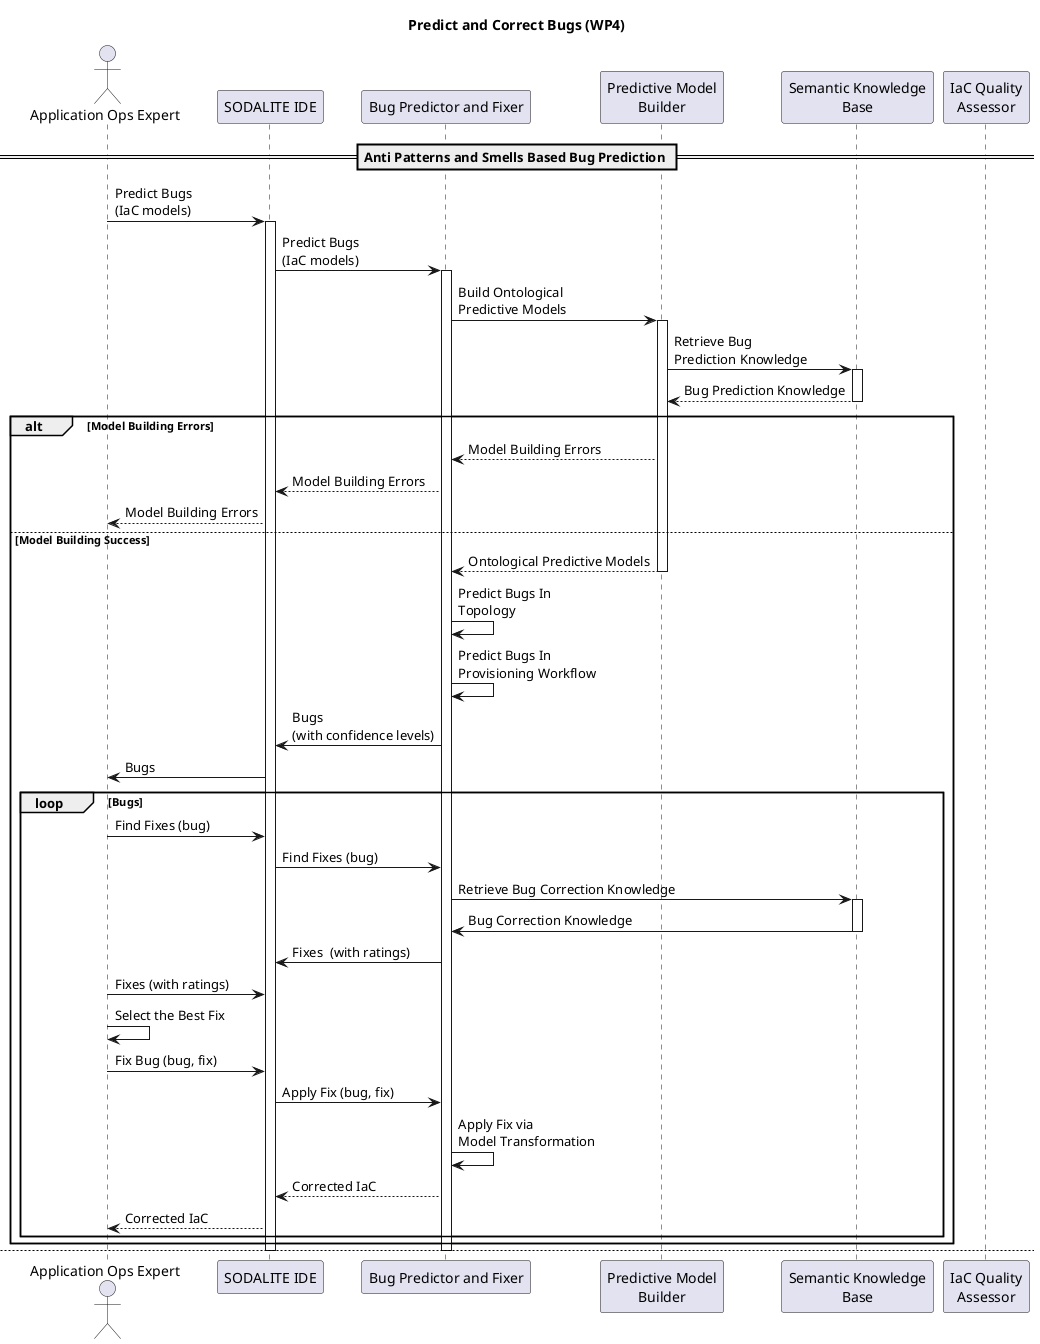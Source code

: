 @startuml

title Predict and Correct Bugs (WP4)
actor "Application Ops Expert" as ops
participant "SODALITE IDE" as sic
participant "Bug Predictor and Fixer" as bp
participant "Predictive Model\nBuilder" as pmb
participant "Semantic Knowledge\nBase" as skb
participant "IaC Quality\nAssessor" as iqa

== Anti Patterns and Smells Based Bug Prediction ==

ops-> sic: Predict Bugs\n(IaC models)
activate sic
sic-> bp: Predict Bugs\n(IaC models)
activate bp
bp -> pmb: Build Ontological\nPredictive Models
activate pmb
pmb -> skb: Retrieve Bug\nPrediction Knowledge
activate skb
skb --> pmb: Bug Prediction Knowledge
deactivate skb
alt Model Building Errors
    pmb --> bp: Model Building Errors
    bp --> sic: Model Building Errors
    sic --> ops: Model Building Errors
else Model Building Success
    pmb --> bp: Ontological Predictive Models
    deactivate pmb
    bp -> bp: Predict Bugs In\nTopology
    bp -> bp: Predict Bugs In\nProvisioning Workflow
    bp -> sic: Bugs\n(with confidence levels)
    sic -> ops: Bugs
    loop Bugs
       ops -> sic: Find Fixes (bug)
       sic -> bp:  Find Fixes (bug)
       bp-> skb: Retrieve Bug Correction Knowledge
       activate skb
       skb -> bp: Bug Correction Knowledge
       deactivate skb
       bp -> sic: Fixes  (with ratings)
       ops -> sic: Fixes (with ratings)
       ops -> ops: Select the Best Fix
       ops -> sic: Fix Bug (bug, fix)
       sic -> bp : Apply Fix (bug, fix)
       bp -> bp :  Apply Fix via\nModel Transformation
       bp --> sic: Corrected IaC
       sic --> ops: Corrected IaC
    end
end
deactivate bp
deactivate sic
newpage
== Metrics based Bug Proneness Prediction ==

ops -> bp: build Bug Proneness Prediction Model\n(IaC dataset, IaC metrics)
activate bp
bp -> pmb: train Model\n(IaC dataset, IaC metrics)
activate pmb
pmb --> bp: bug proneness\nprediction model
deactivate pmb
bp --> ops: bug proneness prediction model
deactivate bp
ops -> sic: predict Bug Proneness\n(IaC models)
activate sic
sic -> bp: predict Bug Proneness\n(IaC models)
activate bp
bp --> iqa: calculate IaC Metrics (IaC models)
activate iqa
iqa --> bp: Iac metrics
deactivate iqa
bp -> bp : predict Bug Proneness index\n(Iac metrics)
bp --> sic: bug proneness index
deactivate bp
sic --> ops: bug proneness index
deactivate sic

@enduml
